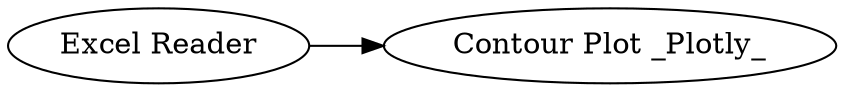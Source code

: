 digraph {
	"-5608750042586524028_2" [label="Contour Plot _Plotly_"]
	"-5608750042586524028_1" [label="Excel Reader"]
	"-5608750042586524028_1" -> "-5608750042586524028_2"
	rankdir=LR
}
